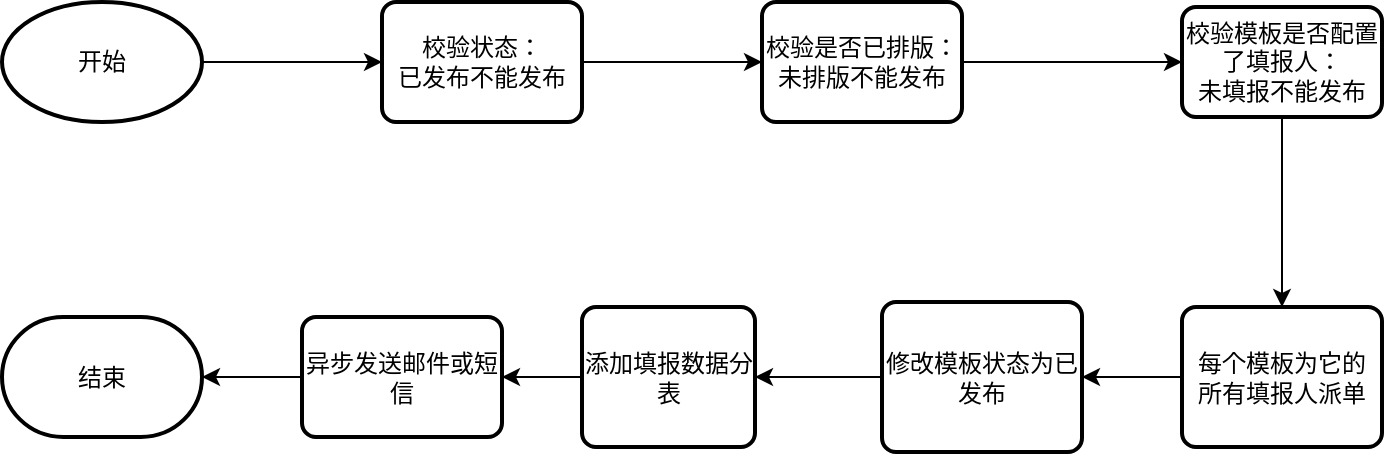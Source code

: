 <mxfile version="21.1.4" type="github">
  <diagram name="第 1 页" id="wow9cDlXcdEDVh3_X0Mi">
    <mxGraphModel dx="1354" dy="635" grid="1" gridSize="10" guides="1" tooltips="1" connect="1" arrows="1" fold="1" page="1" pageScale="1" pageWidth="827" pageHeight="1169" math="0" shadow="0">
      <root>
        <mxCell id="0" />
        <mxCell id="1" parent="0" />
        <mxCell id="br49doQct2eO1nxo8NBt-4" value="" style="edgeStyle=orthogonalEdgeStyle;rounded=0;orthogonalLoop=1;jettySize=auto;html=1;" parent="1" source="br49doQct2eO1nxo8NBt-1" target="br49doQct2eO1nxo8NBt-2" edge="1">
          <mxGeometry relative="1" as="geometry" />
        </mxCell>
        <mxCell id="br49doQct2eO1nxo8NBt-1" value="开始" style="strokeWidth=2;html=1;shape=mxgraph.flowchart.start_1;whiteSpace=wrap;" parent="1" vertex="1">
          <mxGeometry x="20" y="50" width="100" height="60" as="geometry" />
        </mxCell>
        <mxCell id="br49doQct2eO1nxo8NBt-5" value="" style="edgeStyle=orthogonalEdgeStyle;rounded=0;orthogonalLoop=1;jettySize=auto;html=1;" parent="1" source="br49doQct2eO1nxo8NBt-2" target="br49doQct2eO1nxo8NBt-3" edge="1">
          <mxGeometry relative="1" as="geometry" />
        </mxCell>
        <mxCell id="br49doQct2eO1nxo8NBt-2" value="校验状态：&lt;br&gt;已发布不能发布" style="rounded=1;whiteSpace=wrap;html=1;absoluteArcSize=1;arcSize=14;strokeWidth=2;" parent="1" vertex="1">
          <mxGeometry x="210" y="50" width="100" height="60" as="geometry" />
        </mxCell>
        <mxCell id="br49doQct2eO1nxo8NBt-8" value="" style="edgeStyle=orthogonalEdgeStyle;rounded=0;orthogonalLoop=1;jettySize=auto;html=1;" parent="1" source="br49doQct2eO1nxo8NBt-3" target="br49doQct2eO1nxo8NBt-7" edge="1">
          <mxGeometry relative="1" as="geometry" />
        </mxCell>
        <mxCell id="br49doQct2eO1nxo8NBt-3" value="校验是否已排版：&lt;br&gt;未排版不能发布" style="rounded=1;whiteSpace=wrap;html=1;absoluteArcSize=1;arcSize=14;strokeWidth=2;" parent="1" vertex="1">
          <mxGeometry x="400" y="50" width="100" height="60" as="geometry" />
        </mxCell>
        <mxCell id="br49doQct2eO1nxo8NBt-11" value="" style="edgeStyle=orthogonalEdgeStyle;rounded=0;orthogonalLoop=1;jettySize=auto;html=1;" parent="1" source="br49doQct2eO1nxo8NBt-7" target="br49doQct2eO1nxo8NBt-9" edge="1">
          <mxGeometry relative="1" as="geometry" />
        </mxCell>
        <mxCell id="br49doQct2eO1nxo8NBt-7" value="校验模板是否配置了填报人：&lt;br&gt;未填报不能发布" style="rounded=1;whiteSpace=wrap;html=1;absoluteArcSize=1;arcSize=14;strokeWidth=2;" parent="1" vertex="1">
          <mxGeometry x="610" y="52.5" width="100" height="55" as="geometry" />
        </mxCell>
        <mxCell id="IEne8sYD3147kVAs7zPN-4" value="" style="edgeStyle=orthogonalEdgeStyle;rounded=0;orthogonalLoop=1;jettySize=auto;html=1;" edge="1" parent="1" source="br49doQct2eO1nxo8NBt-9" target="br49doQct2eO1nxo8NBt-10">
          <mxGeometry relative="1" as="geometry" />
        </mxCell>
        <mxCell id="br49doQct2eO1nxo8NBt-9" value="每个模板为它的&lt;br&gt;所有填报人派单" style="rounded=1;whiteSpace=wrap;html=1;absoluteArcSize=1;arcSize=14;strokeWidth=2;" parent="1" vertex="1">
          <mxGeometry x="610" y="202.5" width="100" height="70" as="geometry" />
        </mxCell>
        <mxCell id="IEne8sYD3147kVAs7zPN-2" value="" style="edgeStyle=orthogonalEdgeStyle;rounded=0;orthogonalLoop=1;jettySize=auto;html=1;" edge="1" parent="1" source="br49doQct2eO1nxo8NBt-10" target="IEne8sYD3147kVAs7zPN-1">
          <mxGeometry relative="1" as="geometry" />
        </mxCell>
        <mxCell id="br49doQct2eO1nxo8NBt-10" value="修改模板状态为已发布" style="rounded=1;whiteSpace=wrap;html=1;absoluteArcSize=1;arcSize=14;strokeWidth=2;" parent="1" vertex="1">
          <mxGeometry x="460" y="200" width="100" height="75" as="geometry" />
        </mxCell>
        <mxCell id="br49doQct2eO1nxo8NBt-14" value="结束" style="strokeWidth=2;html=1;shape=mxgraph.flowchart.terminator;whiteSpace=wrap;" parent="1" vertex="1">
          <mxGeometry x="20" y="207.5" width="100" height="60" as="geometry" />
        </mxCell>
        <mxCell id="DtPXgoqyRYj8btADxqJW-4" value="" style="edgeStyle=orthogonalEdgeStyle;rounded=0;orthogonalLoop=1;jettySize=auto;html=1;" parent="1" source="DtPXgoqyRYj8btADxqJW-2" target="br49doQct2eO1nxo8NBt-14" edge="1">
          <mxGeometry relative="1" as="geometry" />
        </mxCell>
        <mxCell id="DtPXgoqyRYj8btADxqJW-2" value="异步发送邮件或短信" style="rounded=1;whiteSpace=wrap;html=1;absoluteArcSize=1;arcSize=14;strokeWidth=2;" parent="1" vertex="1">
          <mxGeometry x="170" y="207.5" width="100" height="60" as="geometry" />
        </mxCell>
        <mxCell id="IEne8sYD3147kVAs7zPN-3" value="" style="edgeStyle=orthogonalEdgeStyle;rounded=0;orthogonalLoop=1;jettySize=auto;html=1;" edge="1" parent="1" source="IEne8sYD3147kVAs7zPN-1" target="DtPXgoqyRYj8btADxqJW-2">
          <mxGeometry relative="1" as="geometry" />
        </mxCell>
        <mxCell id="IEne8sYD3147kVAs7zPN-1" value="添加填报数据分表" style="rounded=1;whiteSpace=wrap;html=1;absoluteArcSize=1;arcSize=14;strokeWidth=2;" vertex="1" parent="1">
          <mxGeometry x="310" y="202.5" width="86.5" height="70" as="geometry" />
        </mxCell>
      </root>
    </mxGraphModel>
  </diagram>
</mxfile>

